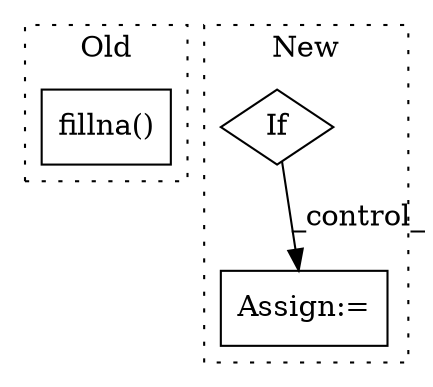 digraph G {
subgraph cluster0 {
1 [label="fillna()" a="75" s="5457,5532" l="74,1" shape="box"];
label = "Old";
style="dotted";
}
subgraph cluster1 {
2 [label="If" a="96" s="5478" l="3" shape="diamond"];
3 [label="Assign:=" a="68" s="5974" l="3" shape="box"];
label = "New";
style="dotted";
}
2 -> 3 [label="_control_"];
}